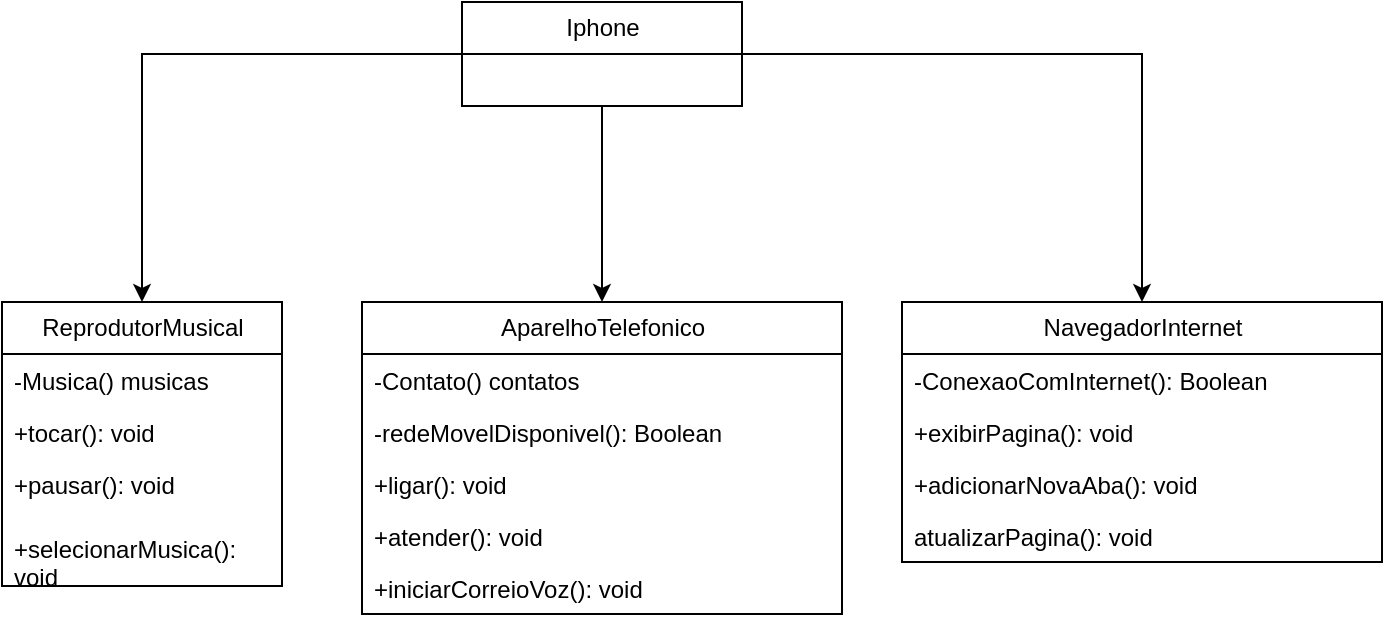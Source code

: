 <mxfile version="24.6.4" type="github">
  <diagram name="Página-1" id="zicezsToAoeIcNJOjiyj">
    <mxGraphModel dx="794" dy="754" grid="1" gridSize="10" guides="1" tooltips="1" connect="1" arrows="1" fold="1" page="1" pageScale="1" pageWidth="827" pageHeight="1169" math="0" shadow="0">
      <root>
        <mxCell id="0" />
        <mxCell id="1" parent="0" />
        <mxCell id="GQ-Is-81eOg57GL9KXR0-23" style="edgeStyle=orthogonalEdgeStyle;rounded=0;orthogonalLoop=1;jettySize=auto;html=1;" edge="1" parent="1" source="GQ-Is-81eOg57GL9KXR0-1" target="GQ-Is-81eOg57GL9KXR0-5">
          <mxGeometry relative="1" as="geometry" />
        </mxCell>
        <mxCell id="GQ-Is-81eOg57GL9KXR0-24" style="edgeStyle=orthogonalEdgeStyle;rounded=0;orthogonalLoop=1;jettySize=auto;html=1;" edge="1" parent="1" source="GQ-Is-81eOg57GL9KXR0-1" target="GQ-Is-81eOg57GL9KXR0-10">
          <mxGeometry relative="1" as="geometry" />
        </mxCell>
        <mxCell id="GQ-Is-81eOg57GL9KXR0-25" style="edgeStyle=orthogonalEdgeStyle;rounded=0;orthogonalLoop=1;jettySize=auto;html=1;entryX=0.5;entryY=0;entryDx=0;entryDy=0;" edge="1" parent="1" source="GQ-Is-81eOg57GL9KXR0-1" target="GQ-Is-81eOg57GL9KXR0-16">
          <mxGeometry relative="1" as="geometry" />
        </mxCell>
        <mxCell id="GQ-Is-81eOg57GL9KXR0-1" value="Iphone" style="swimlane;fontStyle=0;childLayout=stackLayout;horizontal=1;startSize=26;fillColor=none;horizontalStack=0;resizeParent=1;resizeParentMax=0;resizeLast=0;collapsible=1;marginBottom=0;html=1;" vertex="1" parent="1">
          <mxGeometry x="310" y="140" width="140" height="52" as="geometry" />
        </mxCell>
        <mxCell id="GQ-Is-81eOg57GL9KXR0-5" value="ReprodutorMusical" style="swimlane;fontStyle=0;childLayout=stackLayout;horizontal=1;startSize=26;fillColor=none;horizontalStack=0;resizeParent=1;resizeParentMax=0;resizeLast=0;collapsible=1;marginBottom=0;html=1;" vertex="1" parent="1">
          <mxGeometry x="80" y="290" width="140" height="142" as="geometry">
            <mxRectangle x="80" y="290" width="140" height="30" as="alternateBounds" />
          </mxGeometry>
        </mxCell>
        <mxCell id="GQ-Is-81eOg57GL9KXR0-6" value="-Musica() musicas" style="text;strokeColor=none;fillColor=none;align=left;verticalAlign=top;spacingLeft=4;spacingRight=4;overflow=hidden;rotatable=0;points=[[0,0.5],[1,0.5]];portConstraint=eastwest;whiteSpace=wrap;html=1;" vertex="1" parent="GQ-Is-81eOg57GL9KXR0-5">
          <mxGeometry y="26" width="140" height="26" as="geometry" />
        </mxCell>
        <mxCell id="GQ-Is-81eOg57GL9KXR0-7" value="+tocar(): void" style="text;strokeColor=none;fillColor=none;align=left;verticalAlign=top;spacingLeft=4;spacingRight=4;overflow=hidden;rotatable=0;points=[[0,0.5],[1,0.5]];portConstraint=eastwest;whiteSpace=wrap;html=1;" vertex="1" parent="GQ-Is-81eOg57GL9KXR0-5">
          <mxGeometry y="52" width="140" height="26" as="geometry" />
        </mxCell>
        <mxCell id="GQ-Is-81eOg57GL9KXR0-8" value="+pausar(): void&lt;div&gt;&lt;br&gt;&lt;/div&gt;" style="text;strokeColor=none;fillColor=none;align=left;verticalAlign=top;spacingLeft=4;spacingRight=4;overflow=hidden;rotatable=0;points=[[0,0.5],[1,0.5]];portConstraint=eastwest;whiteSpace=wrap;html=1;rounded=0;" vertex="1" parent="GQ-Is-81eOg57GL9KXR0-5">
          <mxGeometry y="78" width="140" height="32" as="geometry" />
        </mxCell>
        <mxCell id="GQ-Is-81eOg57GL9KXR0-9" value="&lt;div&gt;+selecionarMusica(): void&lt;/div&gt;" style="text;strokeColor=none;fillColor=none;align=left;verticalAlign=top;spacingLeft=4;spacingRight=4;overflow=hidden;rotatable=0;points=[[0,0.5],[1,0.5]];portConstraint=eastwest;whiteSpace=wrap;html=1;rounded=0;" vertex="1" parent="GQ-Is-81eOg57GL9KXR0-5">
          <mxGeometry y="110" width="140" height="32" as="geometry" />
        </mxCell>
        <mxCell id="GQ-Is-81eOg57GL9KXR0-10" value="AparelhoTelefonico" style="swimlane;fontStyle=0;childLayout=stackLayout;horizontal=1;startSize=26;fillColor=none;horizontalStack=0;resizeParent=1;resizeParentMax=0;resizeLast=0;collapsible=1;marginBottom=0;html=1;" vertex="1" parent="1">
          <mxGeometry x="260" y="290" width="240" height="156" as="geometry" />
        </mxCell>
        <mxCell id="GQ-Is-81eOg57GL9KXR0-11" value="-Contato() contatos" style="text;strokeColor=none;fillColor=none;align=left;verticalAlign=top;spacingLeft=4;spacingRight=4;overflow=hidden;rotatable=0;points=[[0,0.5],[1,0.5]];portConstraint=eastwest;whiteSpace=wrap;html=1;" vertex="1" parent="GQ-Is-81eOg57GL9KXR0-10">
          <mxGeometry y="26" width="240" height="26" as="geometry" />
        </mxCell>
        <mxCell id="GQ-Is-81eOg57GL9KXR0-12" value="-redeMovelDisponivel(): Boolean" style="text;strokeColor=none;fillColor=none;align=left;verticalAlign=top;spacingLeft=4;spacingRight=4;overflow=hidden;rotatable=0;points=[[0,0.5],[1,0.5]];portConstraint=eastwest;whiteSpace=wrap;html=1;" vertex="1" parent="GQ-Is-81eOg57GL9KXR0-10">
          <mxGeometry y="52" width="240" height="26" as="geometry" />
        </mxCell>
        <mxCell id="GQ-Is-81eOg57GL9KXR0-13" value="+ligar(): void" style="text;strokeColor=none;fillColor=none;align=left;verticalAlign=top;spacingLeft=4;spacingRight=4;overflow=hidden;rotatable=0;points=[[0,0.5],[1,0.5]];portConstraint=eastwest;whiteSpace=wrap;html=1;" vertex="1" parent="GQ-Is-81eOg57GL9KXR0-10">
          <mxGeometry y="78" width="240" height="26" as="geometry" />
        </mxCell>
        <mxCell id="GQ-Is-81eOg57GL9KXR0-14" value="+atender(): void" style="text;strokeColor=none;fillColor=none;align=left;verticalAlign=top;spacingLeft=4;spacingRight=4;overflow=hidden;rotatable=0;points=[[0,0.5],[1,0.5]];portConstraint=eastwest;whiteSpace=wrap;html=1;" vertex="1" parent="GQ-Is-81eOg57GL9KXR0-10">
          <mxGeometry y="104" width="240" height="26" as="geometry" />
        </mxCell>
        <mxCell id="GQ-Is-81eOg57GL9KXR0-15" value="+iniciarCorreioVoz(): void" style="text;strokeColor=none;fillColor=none;align=left;verticalAlign=top;spacingLeft=4;spacingRight=4;overflow=hidden;rotatable=0;points=[[0,0.5],[1,0.5]];portConstraint=eastwest;whiteSpace=wrap;html=1;" vertex="1" parent="GQ-Is-81eOg57GL9KXR0-10">
          <mxGeometry y="130" width="240" height="26" as="geometry" />
        </mxCell>
        <mxCell id="GQ-Is-81eOg57GL9KXR0-16" value="NavegadorInternet" style="swimlane;fontStyle=0;childLayout=stackLayout;horizontal=1;startSize=26;fillColor=none;horizontalStack=0;resizeParent=1;resizeParentMax=0;resizeLast=0;collapsible=1;marginBottom=0;html=1;" vertex="1" parent="1">
          <mxGeometry x="530" y="290" width="240" height="130" as="geometry" />
        </mxCell>
        <mxCell id="GQ-Is-81eOg57GL9KXR0-17" value="-ConexaoComInternet(): Boolean" style="text;strokeColor=none;fillColor=none;align=left;verticalAlign=top;spacingLeft=4;spacingRight=4;overflow=hidden;rotatable=0;points=[[0,0.5],[1,0.5]];portConstraint=eastwest;whiteSpace=wrap;html=1;" vertex="1" parent="GQ-Is-81eOg57GL9KXR0-16">
          <mxGeometry y="26" width="240" height="26" as="geometry" />
        </mxCell>
        <mxCell id="GQ-Is-81eOg57GL9KXR0-18" value="+exibirPagina(): void" style="text;strokeColor=none;fillColor=none;align=left;verticalAlign=top;spacingLeft=4;spacingRight=4;overflow=hidden;rotatable=0;points=[[0,0.5],[1,0.5]];portConstraint=eastwest;whiteSpace=wrap;html=1;" vertex="1" parent="GQ-Is-81eOg57GL9KXR0-16">
          <mxGeometry y="52" width="240" height="26" as="geometry" />
        </mxCell>
        <mxCell id="GQ-Is-81eOg57GL9KXR0-19" value="+adicionarNovaAba(): void" style="text;strokeColor=none;fillColor=none;align=left;verticalAlign=top;spacingLeft=4;spacingRight=4;overflow=hidden;rotatable=0;points=[[0,0.5],[1,0.5]];portConstraint=eastwest;whiteSpace=wrap;html=1;" vertex="1" parent="GQ-Is-81eOg57GL9KXR0-16">
          <mxGeometry y="78" width="240" height="26" as="geometry" />
        </mxCell>
        <mxCell id="GQ-Is-81eOg57GL9KXR0-22" value="atualizarPagina(): void" style="text;strokeColor=none;fillColor=none;align=left;verticalAlign=top;spacingLeft=4;spacingRight=4;overflow=hidden;rotatable=0;points=[[0,0.5],[1,0.5]];portConstraint=eastwest;whiteSpace=wrap;html=1;" vertex="1" parent="GQ-Is-81eOg57GL9KXR0-16">
          <mxGeometry y="104" width="240" height="26" as="geometry" />
        </mxCell>
      </root>
    </mxGraphModel>
  </diagram>
</mxfile>
